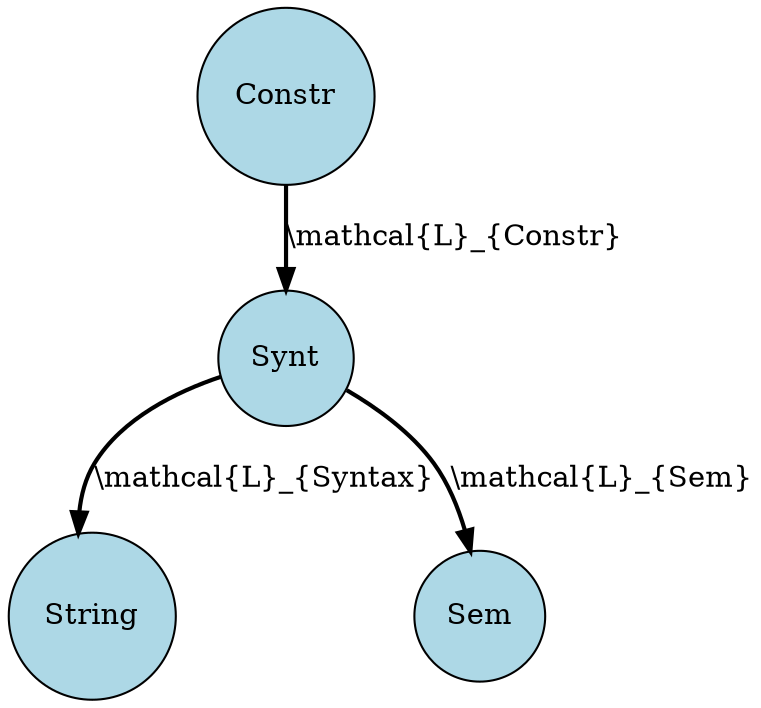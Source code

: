 strict digraph "serial-over-parallel" {
  node [shape="circle",style="filled",fillcolor="lightblue"]
  edge [style="bold"]
  "Constr" -> "Synt" [label="\\mathcal{L}_{Constr}"]
  "Synt" -> "String" [label="\\mathcal{L}_{Syntax}"]
  "Synt" -> "Sem" [label="\\mathcal{L}_{Sem}"]
}
